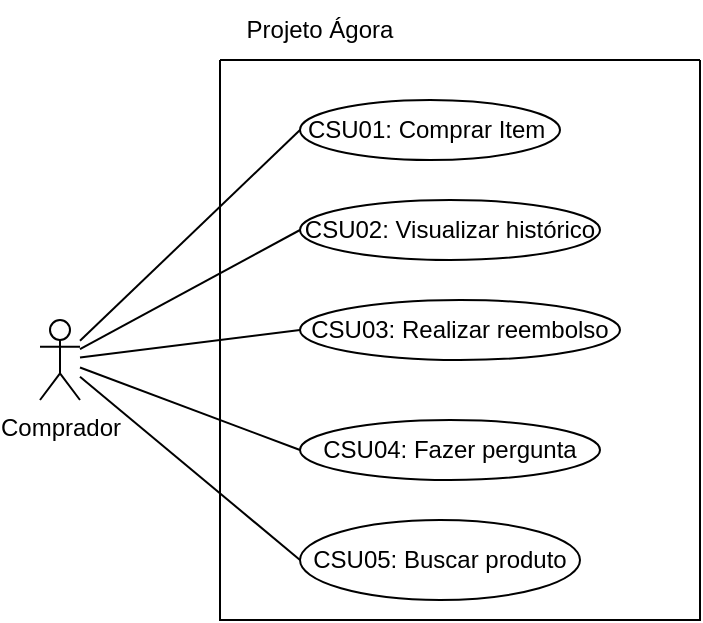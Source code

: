 <mxfile version="20.3.7" type="github" pages="3">
  <diagram id="rrkDkE5E40T_uh_sfdIn" name="CompradorUseCases">
    <mxGraphModel dx="633" dy="275" grid="1" gridSize="10" guides="1" tooltips="1" connect="1" arrows="1" fold="1" page="1" pageScale="1" pageWidth="827" pageHeight="1169" math="0" shadow="0">
      <root>
        <mxCell id="0" />
        <mxCell id="1" parent="0" />
        <mxCell id="MyWpFqUBvWVRNcMNB60x-1" value="Comprador" style="shape=umlActor;verticalLabelPosition=bottom;verticalAlign=top;html=1;outlineConnect=0;" parent="1" vertex="1">
          <mxGeometry x="30" y="170" width="20" height="40" as="geometry" />
        </mxCell>
        <mxCell id="MyWpFqUBvWVRNcMNB60x-3" value="" style="swimlane;startSize=0;" parent="1" vertex="1">
          <mxGeometry x="120" y="40" width="240" height="280" as="geometry" />
        </mxCell>
        <mxCell id="MyWpFqUBvWVRNcMNB60x-10" value="CSU01: Comprar Item&amp;nbsp;" style="ellipse;whiteSpace=wrap;html=1;" parent="MyWpFqUBvWVRNcMNB60x-3" vertex="1">
          <mxGeometry x="40" y="20" width="130" height="30" as="geometry" />
        </mxCell>
        <mxCell id="MyWpFqUBvWVRNcMNB60x-15" value="CSU02: Visualizar histórico" style="ellipse;whiteSpace=wrap;html=1;" parent="MyWpFqUBvWVRNcMNB60x-3" vertex="1">
          <mxGeometry x="40" y="70" width="150" height="30" as="geometry" />
        </mxCell>
        <mxCell id="Q_TgrsyGTBNrr4Tatgzc-1" value="CSU03: Realizar reembolso" style="ellipse;whiteSpace=wrap;html=1;" parent="MyWpFqUBvWVRNcMNB60x-3" vertex="1">
          <mxGeometry x="40" y="120" width="160" height="30" as="geometry" />
        </mxCell>
        <mxCell id="ebb925ZoXjZ2kxUgz7pC-1" value="CSU04: Fazer pergunta" style="ellipse;whiteSpace=wrap;html=1;fillColor=none;" parent="MyWpFqUBvWVRNcMNB60x-3" vertex="1">
          <mxGeometry x="40" y="180" width="150" height="30" as="geometry" />
        </mxCell>
        <mxCell id="w_rliTgE7HYg7oNSr5M0-1" value="CSU05: Buscar produto" style="ellipse;whiteSpace=wrap;html=1;fillColor=none;" parent="MyWpFqUBvWVRNcMNB60x-3" vertex="1">
          <mxGeometry x="40" y="230" width="140" height="40" as="geometry" />
        </mxCell>
        <mxCell id="MyWpFqUBvWVRNcMNB60x-9" value="Projeto Ágora" style="text;html=1;strokeColor=none;fillColor=none;align=center;verticalAlign=middle;whiteSpace=wrap;rounded=0;" parent="1" vertex="1">
          <mxGeometry x="120" y="10" width="100" height="30" as="geometry" />
        </mxCell>
        <mxCell id="MyWpFqUBvWVRNcMNB60x-11" value="" style="endArrow=none;html=1;rounded=0;entryX=0;entryY=0.5;entryDx=0;entryDy=0;" parent="1" source="MyWpFqUBvWVRNcMNB60x-1" target="MyWpFqUBvWVRNcMNB60x-10" edge="1">
          <mxGeometry width="50" height="50" relative="1" as="geometry">
            <mxPoint x="170" y="150" as="sourcePoint" />
            <mxPoint x="220" y="100" as="targetPoint" />
          </mxGeometry>
        </mxCell>
        <mxCell id="MyWpFqUBvWVRNcMNB60x-13" value="" style="endArrow=none;html=1;rounded=0;exitX=0;exitY=0.5;exitDx=0;exitDy=0;" parent="1" source="MyWpFqUBvWVRNcMNB60x-15" target="MyWpFqUBvWVRNcMNB60x-1" edge="1">
          <mxGeometry width="50" height="50" relative="1" as="geometry">
            <mxPoint x="160" y="100" as="sourcePoint" />
            <mxPoint x="50" y="50" as="targetPoint" />
          </mxGeometry>
        </mxCell>
        <mxCell id="Q_TgrsyGTBNrr4Tatgzc-4" value="" style="endArrow=none;html=1;rounded=0;exitX=0;exitY=0.5;exitDx=0;exitDy=0;" parent="1" source="Q_TgrsyGTBNrr4Tatgzc-1" target="MyWpFqUBvWVRNcMNB60x-1" edge="1">
          <mxGeometry width="50" height="50" relative="1" as="geometry">
            <mxPoint x="240" y="180" as="sourcePoint" />
            <mxPoint x="40" y="120" as="targetPoint" />
          </mxGeometry>
        </mxCell>
        <mxCell id="ebb925ZoXjZ2kxUgz7pC-2" value="" style="endArrow=none;html=1;rounded=0;exitX=0;exitY=0.5;exitDx=0;exitDy=0;" parent="1" source="ebb925ZoXjZ2kxUgz7pC-1" target="MyWpFqUBvWVRNcMNB60x-1" edge="1">
          <mxGeometry width="50" height="50" relative="1" as="geometry">
            <mxPoint x="170" y="220" as="sourcePoint" />
            <mxPoint x="220" y="170" as="targetPoint" />
          </mxGeometry>
        </mxCell>
        <mxCell id="w_rliTgE7HYg7oNSr5M0-2" value="" style="endArrow=none;html=1;rounded=0;entryX=0;entryY=0.5;entryDx=0;entryDy=0;" parent="1" source="MyWpFqUBvWVRNcMNB60x-1" target="w_rliTgE7HYg7oNSr5M0-1" edge="1">
          <mxGeometry width="50" height="50" relative="1" as="geometry">
            <mxPoint x="240" y="330" as="sourcePoint" />
            <mxPoint x="290" y="280" as="targetPoint" />
          </mxGeometry>
        </mxCell>
      </root>
    </mxGraphModel>
  </diagram>
  <diagram id="YgbZcGoNeetk5yWTW941" name="VendedorUseCase">
    <mxGraphModel dx="764" dy="332" grid="1" gridSize="10" guides="1" tooltips="1" connect="1" arrows="1" fold="1" page="1" pageScale="1" pageWidth="827" pageHeight="1169" math="0" shadow="0">
      <root>
        <mxCell id="0" />
        <mxCell id="1" parent="0" />
        <mxCell id="fL1Wgi9M96XN7IhVNGbs-1" value="Vendedor" style="shape=umlActor;verticalLabelPosition=bottom;verticalAlign=top;html=1;outlineConnect=0;" parent="1" vertex="1">
          <mxGeometry x="40" y="80" width="30" height="60" as="geometry" />
        </mxCell>
        <mxCell id="fL1Wgi9M96XN7IhVNGbs-2" value="" style="whiteSpace=wrap;html=1;aspect=fixed;fillColor=none;" parent="1" vertex="1">
          <mxGeometry x="120" y="40" width="360" height="360" as="geometry" />
        </mxCell>
        <mxCell id="D7_sqQ1QvXnTQAAvOCPC-1" value="CSU06: Postar oferta" style="ellipse;whiteSpace=wrap;html=1;fillColor=none;" parent="1" vertex="1">
          <mxGeometry x="200" y="80" width="130" height="50" as="geometry" />
        </mxCell>
        <mxCell id="SgMtcw3tXn0fbScPWtu_-1" value="" style="endArrow=none;html=1;rounded=0;entryX=0;entryY=0.5;entryDx=0;entryDy=0;" parent="1" source="fL1Wgi9M96XN7IhVNGbs-1" target="D7_sqQ1QvXnTQAAvOCPC-1" edge="1">
          <mxGeometry width="50" height="50" relative="1" as="geometry">
            <mxPoint x="160" y="190" as="sourcePoint" />
            <mxPoint x="210" y="140" as="targetPoint" />
          </mxGeometry>
        </mxCell>
        <mxCell id="SgMtcw3tXn0fbScPWtu_-2" value="CSU07: Responder perguntas" style="ellipse;whiteSpace=wrap;html=1;fillColor=none;" parent="1" vertex="1">
          <mxGeometry x="200" y="140" width="180" height="50" as="geometry" />
        </mxCell>
        <mxCell id="SgMtcw3tXn0fbScPWtu_-3" value="" style="endArrow=none;html=1;rounded=0;exitX=0;exitY=0.5;exitDx=0;exitDy=0;" parent="1" source="SgMtcw3tXn0fbScPWtu_-2" target="fL1Wgi9M96XN7IhVNGbs-1" edge="1">
          <mxGeometry width="50" height="50" relative="1" as="geometry">
            <mxPoint x="160" y="190" as="sourcePoint" />
            <mxPoint x="210" y="140" as="targetPoint" />
          </mxGeometry>
        </mxCell>
        <mxCell id="SgMtcw3tXn0fbScPWtu_-4" value="CSU08: Retirada de saldo" style="ellipse;whiteSpace=wrap;html=1;fillColor=none;" parent="1" vertex="1">
          <mxGeometry x="200" y="200" width="160" height="50" as="geometry" />
        </mxCell>
        <mxCell id="SgMtcw3tXn0fbScPWtu_-5" value="" style="endArrow=none;html=1;rounded=0;entryX=0;entryY=0.5;entryDx=0;entryDy=0;" parent="1" source="fL1Wgi9M96XN7IhVNGbs-1" target="SgMtcw3tXn0fbScPWtu_-4" edge="1">
          <mxGeometry width="50" height="50" relative="1" as="geometry">
            <mxPoint x="150" y="230" as="sourcePoint" />
            <mxPoint x="200" y="180" as="targetPoint" />
          </mxGeometry>
        </mxCell>
        <mxCell id="SgMtcw3tXn0fbScPWtu_-6" value="Projeto Ágora" style="text;html=1;strokeColor=none;fillColor=none;align=center;verticalAlign=middle;whiteSpace=wrap;rounded=0;" parent="1" vertex="1">
          <mxGeometry x="120" y="10" width="90" height="30" as="geometry" />
        </mxCell>
        <mxCell id="cGkObw80GdSM_S5zPnrm-2" value="CSU09: Visualizar todas as vendas" style="ellipse;whiteSpace=wrap;html=1;fillColor=none;" parent="1" vertex="1">
          <mxGeometry x="200" y="260" width="200" height="40" as="geometry" />
        </mxCell>
        <mxCell id="cGkObw80GdSM_S5zPnrm-3" value="" style="endArrow=none;html=1;rounded=0;exitX=0;exitY=0.5;exitDx=0;exitDy=0;" parent="1" source="cGkObw80GdSM_S5zPnrm-2" target="fL1Wgi9M96XN7IhVNGbs-1" edge="1">
          <mxGeometry width="50" height="50" relative="1" as="geometry">
            <mxPoint x="140" y="250" as="sourcePoint" />
            <mxPoint x="190" y="200" as="targetPoint" />
          </mxGeometry>
        </mxCell>
      </root>
    </mxGraphModel>
  </diagram>
  <diagram id="paK83U_ZtDMXM7t8x7yQ" name="EspecialistaUseCases">
    <mxGraphModel dx="528" dy="230" grid="1" gridSize="10" guides="1" tooltips="1" connect="1" arrows="1" fold="1" page="1" pageScale="1" pageWidth="827" pageHeight="1169" math="0" shadow="0">
      <root>
        <mxCell id="0" />
        <mxCell id="1" parent="0" />
        <mxCell id="k__TyBbboYCGXpk2sloh-1" value="Especialista" style="shape=umlActor;verticalLabelPosition=bottom;verticalAlign=top;html=1;outlineConnect=0;fillColor=none;" parent="1" vertex="1">
          <mxGeometry x="40" y="100" width="30" height="60" as="geometry" />
        </mxCell>
        <mxCell id="k__TyBbboYCGXpk2sloh-2" value="" style="whiteSpace=wrap;html=1;aspect=fixed;fillColor=none;" parent="1" vertex="1">
          <mxGeometry x="120" y="40" width="280" height="280" as="geometry" />
        </mxCell>
        <mxCell id="k__TyBbboYCGXpk2sloh-4" value="CSU10: Aceitar proposta" style="ellipse;whiteSpace=wrap;html=1;fillColor=none;" parent="1" vertex="1">
          <mxGeometry x="160" y="80" width="150" height="40" as="geometry" />
        </mxCell>
        <mxCell id="k__TyBbboYCGXpk2sloh-5" value="" style="endArrow=none;html=1;rounded=0;entryX=0;entryY=0.5;entryDx=0;entryDy=0;" parent="1" source="k__TyBbboYCGXpk2sloh-1" target="k__TyBbboYCGXpk2sloh-4" edge="1">
          <mxGeometry width="50" height="50" relative="1" as="geometry">
            <mxPoint x="190" y="170" as="sourcePoint" />
            <mxPoint x="240" y="120" as="targetPoint" />
          </mxGeometry>
        </mxCell>
        <mxCell id="k__TyBbboYCGXpk2sloh-6" value="CSU11: Avaliar produto" style="ellipse;whiteSpace=wrap;html=1;fillColor=none;" parent="1" vertex="1">
          <mxGeometry x="160" y="130" width="140" height="40" as="geometry" />
        </mxCell>
        <mxCell id="k__TyBbboYCGXpk2sloh-7" value="" style="endArrow=none;html=1;rounded=0;entryX=0;entryY=0.5;entryDx=0;entryDy=0;" parent="1" source="k__TyBbboYCGXpk2sloh-1" target="k__TyBbboYCGXpk2sloh-6" edge="1">
          <mxGeometry width="50" height="50" relative="1" as="geometry">
            <mxPoint x="190" y="170" as="sourcePoint" />
            <mxPoint x="240" y="120" as="targetPoint" />
          </mxGeometry>
        </mxCell>
        <mxCell id="k__TyBbboYCGXpk2sloh-8" value="CSU12: Retirar Saldo" style="ellipse;whiteSpace=wrap;html=1;fillColor=none;" parent="1" vertex="1">
          <mxGeometry x="160" y="180" width="130" height="40" as="geometry" />
        </mxCell>
        <mxCell id="k__TyBbboYCGXpk2sloh-9" value="" style="endArrow=none;html=1;rounded=0;exitX=0;exitY=0.411;exitDx=0;exitDy=0;exitPerimeter=0;" parent="1" source="k__TyBbboYCGXpk2sloh-8" target="k__TyBbboYCGXpk2sloh-1" edge="1">
          <mxGeometry width="50" height="50" relative="1" as="geometry">
            <mxPoint x="170" y="200" as="sourcePoint" />
            <mxPoint x="220" y="150" as="targetPoint" />
          </mxGeometry>
        </mxCell>
        <mxCell id="k__TyBbboYCGXpk2sloh-11" value="Projeto Ágora" style="text;html=1;strokeColor=none;fillColor=none;align=center;verticalAlign=middle;whiteSpace=wrap;rounded=0;" parent="1" vertex="1">
          <mxGeometry x="120" y="10" width="90" height="30" as="geometry" />
        </mxCell>
      </root>
    </mxGraphModel>
  </diagram>
</mxfile>
